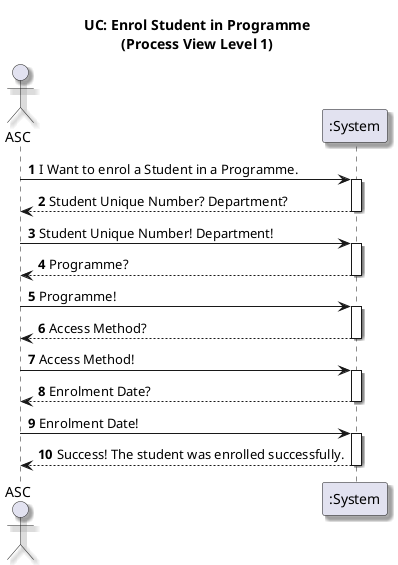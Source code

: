 @startuml
skinparam Shadowing true
title UC: Enrol Student in Programme\n(Process View Level 1)
autonumber

actor ASC as Admin
participant ":System" as System

Admin -> System  ++: I Want to enrol a Student in a Programme.
System --> Admin  --: Student Unique Number? Department?

Admin -> System  ++: Student Unique Number! Department!
System --> Admin  --: Programme?

Admin -> System  ++: Programme!
System --> Admin  --: Access Method?

Admin -> System  ++: Access Method!
System --> Admin  --: Enrolment Date?

Admin -> System  ++: Enrolment Date!
System --> Admin  --: Success! The student was enrolled successfully.

@enduml